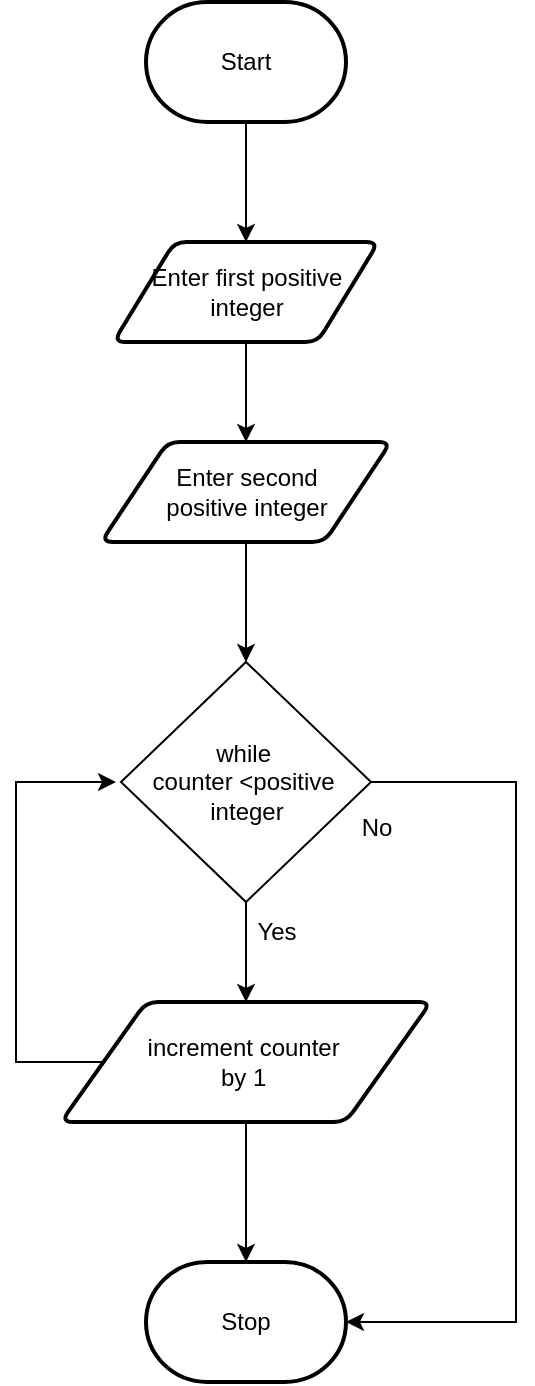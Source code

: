 <mxfile>
    <diagram id="HIP3nbAZw_EuaXWnEj3U" name="Page-1">
        <mxGraphModel dx="1086" dy="662" grid="1" gridSize="10" guides="1" tooltips="1" connect="1" arrows="1" fold="1" page="1" pageScale="1" pageWidth="850" pageHeight="1100" math="0" shadow="0">
            <root>
                <mxCell id="0"/>
                <mxCell id="1" parent="0"/>
                <mxCell id="23" style="edgeStyle=orthogonalEdgeStyle;html=1;rounded=0;" edge="1" parent="1" source="36" target="26">
                    <mxGeometry relative="1" as="geometry"/>
                </mxCell>
                <mxCell id="24" value="" style="edgeStyle=none;html=1;" edge="1" parent="1" source="25" target="30">
                    <mxGeometry relative="1" as="geometry"/>
                </mxCell>
                <mxCell id="25" value="Start" style="strokeWidth=2;html=1;shape=mxgraph.flowchart.terminator;whiteSpace=wrap;" vertex="1" parent="1">
                    <mxGeometry x="325" y="10" width="100" height="60" as="geometry"/>
                </mxCell>
                <mxCell id="26" value="Stop" style="strokeWidth=2;html=1;shape=mxgraph.flowchart.terminator;whiteSpace=wrap;" vertex="1" parent="1">
                    <mxGeometry x="325" y="640" width="100" height="60" as="geometry"/>
                </mxCell>
                <mxCell id="27" value="" style="edgeStyle=none;html=1;" edge="1" parent="1" source="28">
                    <mxGeometry relative="1" as="geometry">
                        <mxPoint x="375" y="340" as="targetPoint"/>
                    </mxGeometry>
                </mxCell>
                <mxCell id="28" value="Enter second&lt;div&gt;positive integer&lt;/div&gt;" style="shape=parallelogram;html=1;strokeWidth=2;perimeter=parallelogramPerimeter;whiteSpace=wrap;rounded=1;arcSize=12;size=0.23;" vertex="1" parent="1">
                    <mxGeometry x="302.5" y="230" width="145" height="50" as="geometry"/>
                </mxCell>
                <mxCell id="29" value="" style="edgeStyle=none;html=1;" edge="1" parent="1" source="30" target="28">
                    <mxGeometry relative="1" as="geometry"/>
                </mxCell>
                <mxCell id="30" value="&lt;div&gt;&amp;nbsp;Enter first positive&amp;nbsp;&lt;/div&gt;&lt;div&gt;integer&lt;/div&gt;" style="shape=parallelogram;html=1;strokeWidth=2;perimeter=parallelogramPerimeter;whiteSpace=wrap;rounded=1;arcSize=12;size=0.23;" vertex="1" parent="1">
                    <mxGeometry x="308.75" y="130" width="132.5" height="50" as="geometry"/>
                </mxCell>
                <mxCell id="31" value="while&amp;nbsp;&lt;div&gt;counter &amp;lt;positive&amp;nbsp;&lt;/div&gt;&lt;div&gt;integer&lt;/div&gt;" style="rhombus;whiteSpace=wrap;html=1;" vertex="1" parent="1">
                    <mxGeometry x="312.5" y="340" width="125" height="120" as="geometry"/>
                </mxCell>
                <mxCell id="32" value="No" style="text;html=1;align=center;verticalAlign=middle;resizable=0;points=[];autosize=1;strokeColor=none;fillColor=none;" vertex="1" parent="1">
                    <mxGeometry x="420" y="408" width="40" height="30" as="geometry"/>
                </mxCell>
                <mxCell id="33" value="Yes" style="text;html=1;align=center;verticalAlign=middle;resizable=0;points=[];autosize=1;strokeColor=none;fillColor=none;" vertex="1" parent="1">
                    <mxGeometry x="370" y="460" width="40" height="30" as="geometry"/>
                </mxCell>
                <mxCell id="34" value="" style="edgeStyle=orthogonalEdgeStyle;html=1;rounded=0;" edge="1" parent="1" source="31" target="36">
                    <mxGeometry relative="1" as="geometry">
                        <mxPoint x="375" y="460" as="sourcePoint"/>
                        <mxPoint x="375" y="710" as="targetPoint"/>
                    </mxGeometry>
                </mxCell>
                <mxCell id="35" style="edgeStyle=orthogonalEdgeStyle;html=1;rounded=0;" edge="1" parent="1" source="36">
                    <mxGeometry relative="1" as="geometry">
                        <mxPoint x="310" y="400" as="targetPoint"/>
                        <Array as="points">
                            <mxPoint x="260" y="540"/>
                            <mxPoint x="260" y="400"/>
                        </Array>
                    </mxGeometry>
                </mxCell>
                <mxCell id="36" value="increment counter&amp;nbsp;&lt;div&gt;by 1&amp;nbsp;&lt;/div&gt;" style="shape=parallelogram;html=1;strokeWidth=2;perimeter=parallelogramPerimeter;whiteSpace=wrap;rounded=1;arcSize=12;size=0.23;" vertex="1" parent="1">
                    <mxGeometry x="282.5" y="510" width="185" height="60" as="geometry"/>
                </mxCell>
                <mxCell id="37" style="html=1;entryX=1;entryY=0.5;entryDx=0;entryDy=0;entryPerimeter=0;edgeStyle=orthogonalEdgeStyle;rounded=0;curved=0;" edge="1" parent="1" source="31" target="26">
                    <mxGeometry relative="1" as="geometry">
                        <Array as="points">
                            <mxPoint x="510" y="400"/>
                            <mxPoint x="510" y="670"/>
                        </Array>
                    </mxGeometry>
                </mxCell>
            </root>
        </mxGraphModel>
    </diagram>
</mxfile>